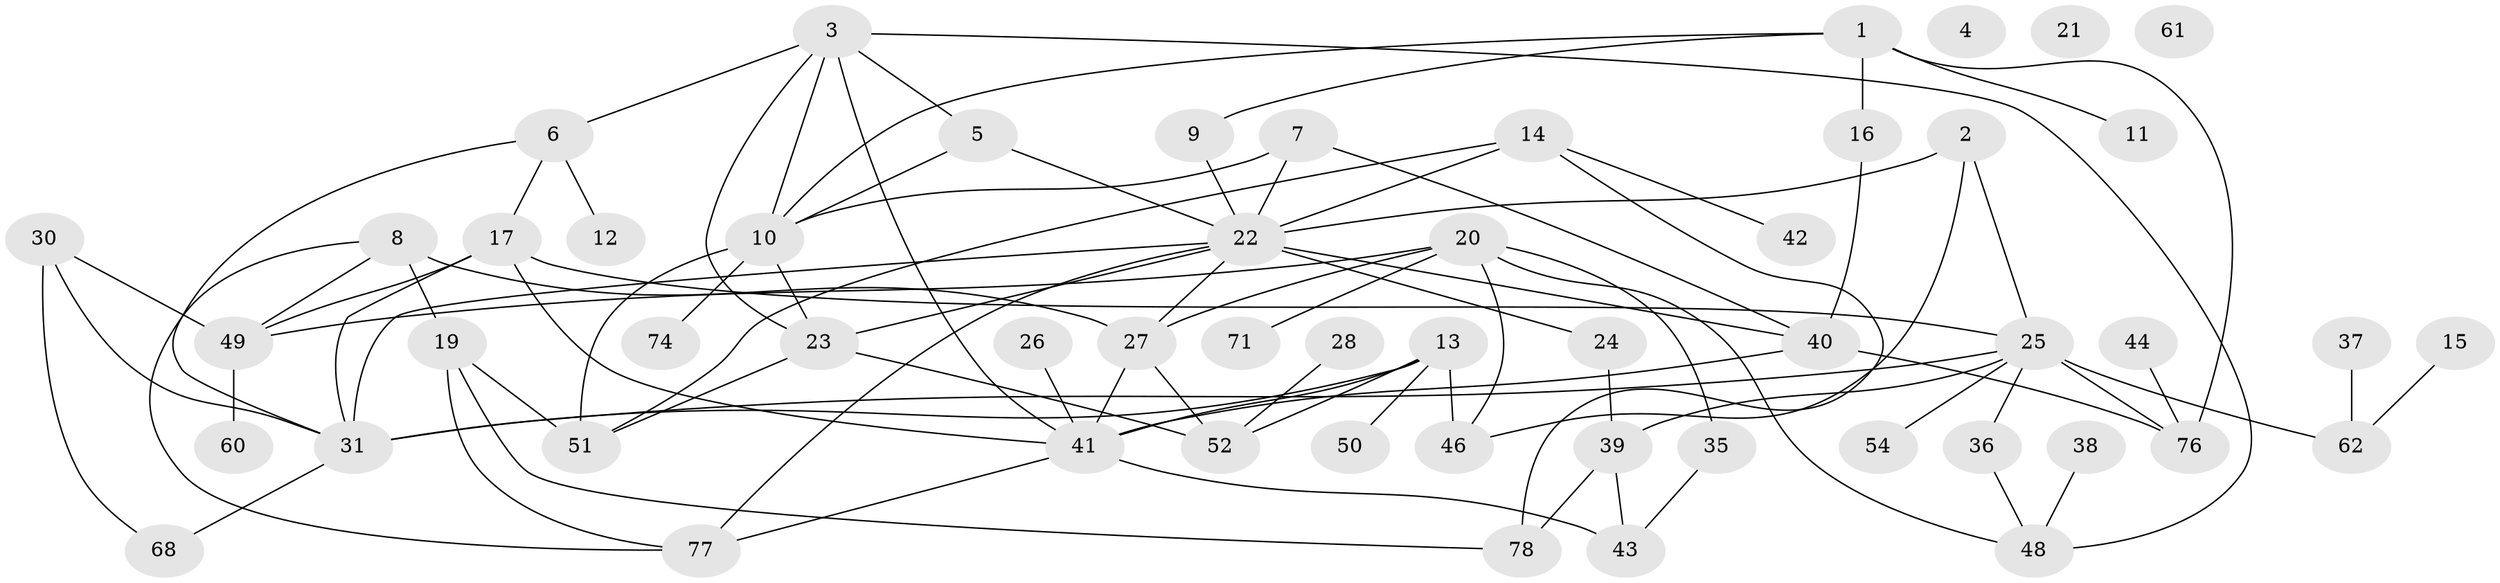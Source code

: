 // Generated by graph-tools (version 1.1) at 2025/23/03/03/25 07:23:26]
// undirected, 55 vertices, 89 edges
graph export_dot {
graph [start="1"]
  node [color=gray90,style=filled];
  1 [super="+33"];
  2 [super="+34"];
  3 [super="+58"];
  4;
  5 [super="+29"];
  6 [super="+59"];
  7 [super="+79"];
  8 [super="+72"];
  9;
  10 [super="+56"];
  11;
  12;
  13 [super="+32"];
  14 [super="+18"];
  15;
  16;
  17 [super="+55"];
  19 [super="+53"];
  20 [super="+75"];
  21;
  22 [super="+73"];
  23;
  24;
  25 [super="+47"];
  26;
  27 [super="+70"];
  28;
  30 [super="+45"];
  31 [super="+57"];
  35;
  36;
  37;
  38;
  39;
  40;
  41 [super="+66"];
  42;
  43;
  44;
  46;
  48 [super="+63"];
  49 [super="+69"];
  50 [super="+65"];
  51 [super="+64"];
  52 [super="+67"];
  54;
  60;
  61;
  62;
  68;
  71;
  74;
  76;
  77;
  78;
  1 -- 9;
  1 -- 11;
  1 -- 16;
  1 -- 10;
  1 -- 76;
  2 -- 25;
  2 -- 46;
  2 -- 22;
  3 -- 6;
  3 -- 41;
  3 -- 48;
  3 -- 5;
  3 -- 23;
  3 -- 10;
  5 -- 10;
  5 -- 22;
  6 -- 12;
  6 -- 17;
  6 -- 31;
  7 -- 22 [weight=2];
  7 -- 40;
  7 -- 10;
  8 -- 19 [weight=2];
  8 -- 27;
  8 -- 77;
  8 -- 49;
  9 -- 22;
  10 -- 51;
  10 -- 74;
  10 -- 23;
  13 -- 31 [weight=2];
  13 -- 50;
  13 -- 52;
  13 -- 41;
  13 -- 46;
  14 -- 42;
  14 -- 78;
  14 -- 51;
  14 -- 22;
  15 -- 62;
  16 -- 40;
  17 -- 31;
  17 -- 41;
  17 -- 25;
  17 -- 49;
  19 -- 51 [weight=2];
  19 -- 77;
  19 -- 78;
  20 -- 35;
  20 -- 48;
  20 -- 71;
  20 -- 27;
  20 -- 46;
  20 -- 49;
  22 -- 23;
  22 -- 27;
  22 -- 40;
  22 -- 24;
  22 -- 77;
  22 -- 31;
  23 -- 51;
  23 -- 52;
  24 -- 39;
  25 -- 36;
  25 -- 54;
  25 -- 62;
  25 -- 39;
  25 -- 76;
  25 -- 31;
  26 -- 41;
  27 -- 41;
  27 -- 52;
  28 -- 52;
  30 -- 49;
  30 -- 68;
  30 -- 31;
  31 -- 68;
  35 -- 43;
  36 -- 48;
  37 -- 62;
  38 -- 48;
  39 -- 43;
  39 -- 78;
  40 -- 41;
  40 -- 76;
  41 -- 77;
  41 -- 43;
  44 -- 76;
  49 -- 60;
}
